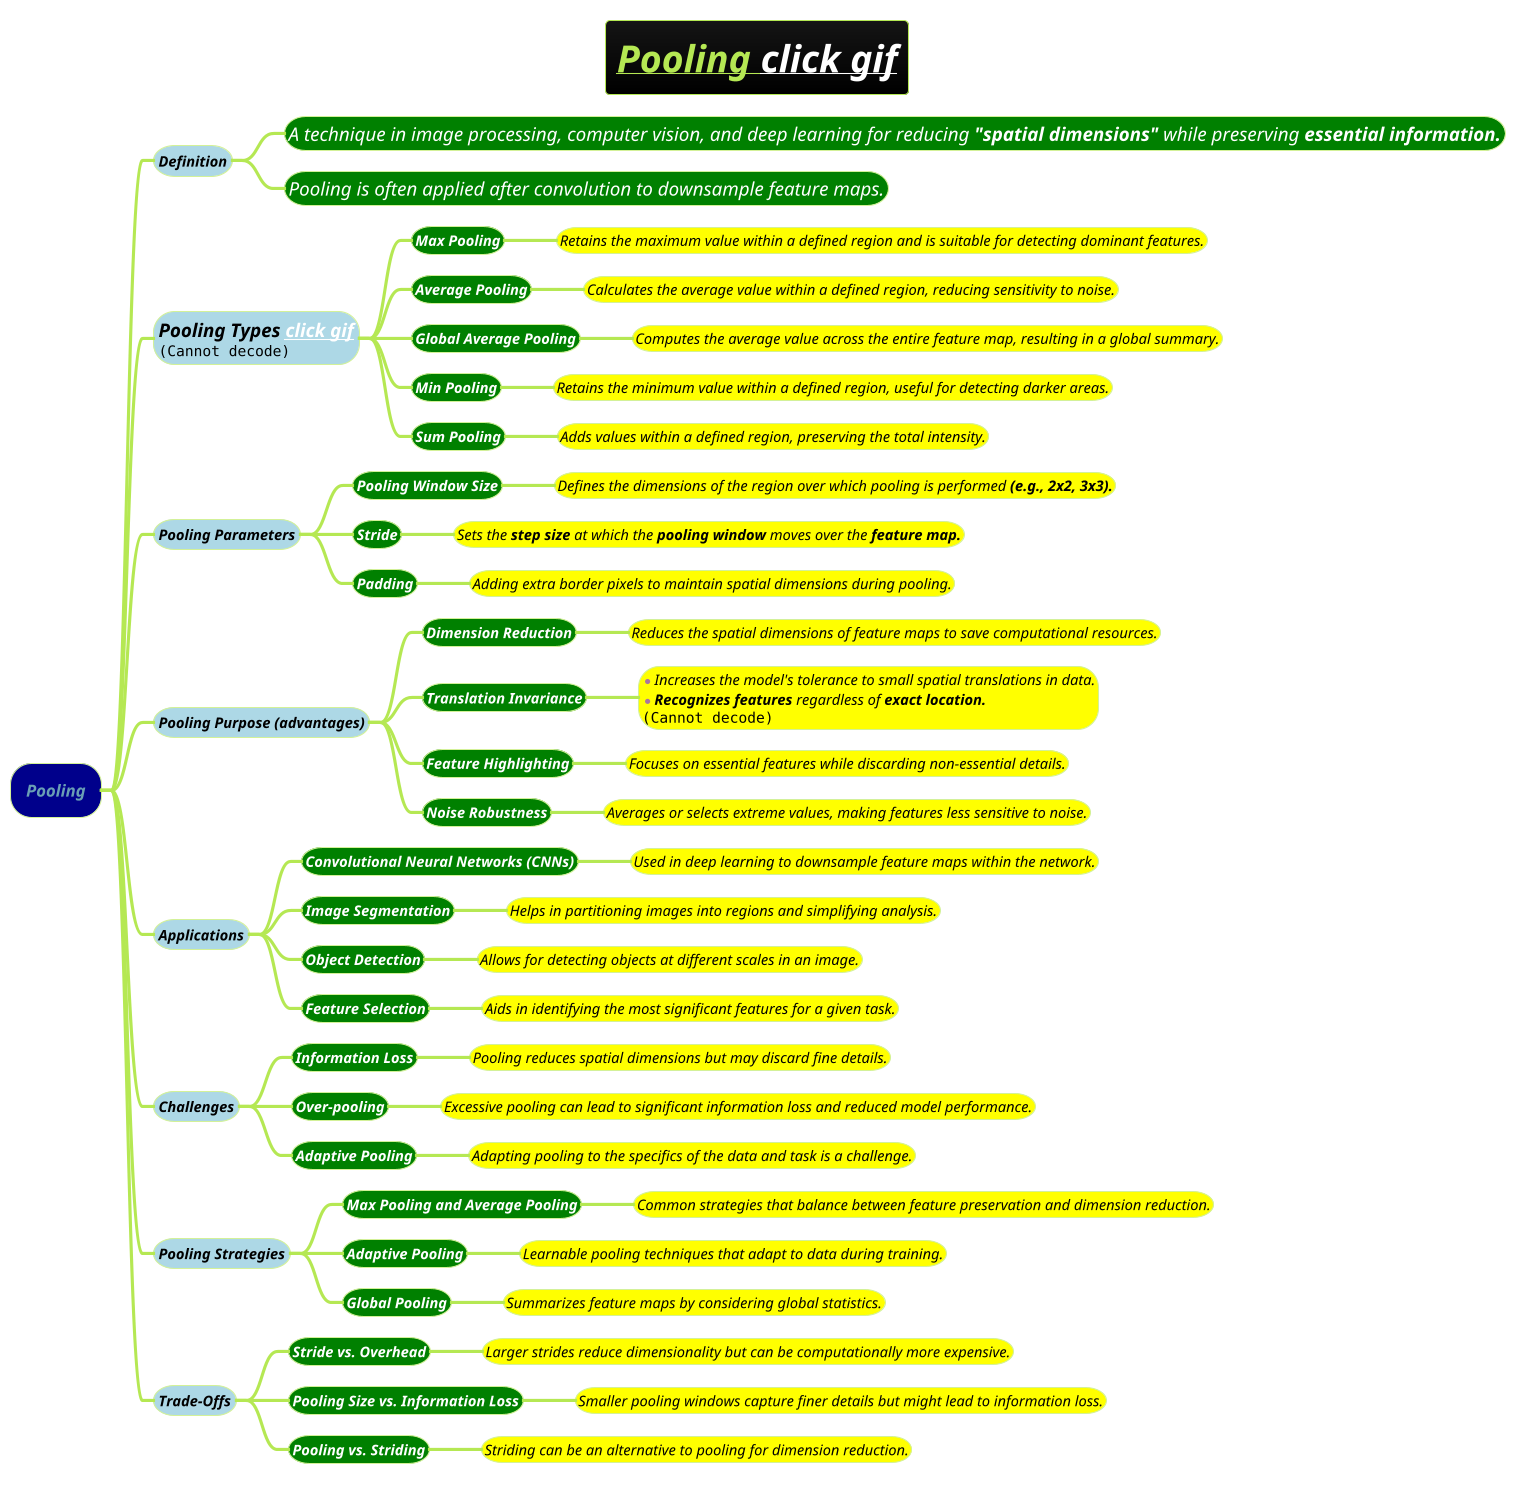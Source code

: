 @startmindmap
title =<i><b><u>Pooling [[../gif/pooling.adoc click gif]]

!theme hacker



*[#darkblue] <i>Pooling
**[#lightblue] <color #black><i><size:14>Definition
***[#green] <color #white><i><size:18>A technique in image processing, computer vision, and deep learning for reducing **"spatial dimensions"** while preserving <b>essential information.
***[#green] <color #white><i><size:18>Pooling is often applied after convolution to downsample feature maps.

**[#lightblue] <color #black><i><size:18>Pooling Types [[../gif/pooling-types.adoc click gif]]\n<img:images/img_19.png{scale=.7}>
***[#green] <b><color #white><i><size:14>Max Pooling
****[#yellow] <color #black><i><size:14>Retains the maximum value within a defined region and is suitable for detecting dominant features.
***[#green] <b><color #white><i><size:14>Average Pooling
****[#yellow] <color #black><i><size:14>Calculates the average value within a defined region, reducing sensitivity to noise.
***[#green] <b><color #white><i><size:14>Global Average Pooling
****[#yellow] <color #black><i><size:14>Computes the average value across the entire feature map, resulting in a global summary.
***[#green] <b><color #white><i><size:14>Min Pooling
****[#yellow] <color #black><i><size:14>Retains the minimum value within a defined region, useful for detecting darker areas.
***[#green] <b><color #white><i><size:14>Sum Pooling
****[#yellow] <color #black><i><size:14>Adds values within a defined region, preserving the total intensity.

**[#lightblue] <color #black><i><size:14>Pooling Parameters
***[#green] <b><color #white><i><size:14>Pooling Window Size
****[#yellow] <color #black><i><size:14>Defines the dimensions of the region over which pooling is performed <b>(e.g., 2x2, 3x3).
***[#green] <b><color #white><i><size:14>Stride
****[#yellow] <color #black><i><size:14>Sets the **step size** at which the **pooling window** moves over the <b>feature map.
***[#green] <b><color #white><i><size:14>Padding
****[#yellow] <color #black><i><size:14>Adding extra border pixels to maintain spatial dimensions during pooling.

**[#lightblue] <color #black><i><size:14>Pooling Purpose (advantages)
***[#green] <b><color #white><i><size:14>Dimension Reduction
****[#yellow] <color #black><i><size:14>Reduces the spatial dimensions of feature maps to save computational resources.
***[#green] <b><color #white><i><size:14>Translation Invariance
****[#yellow] *<color #black><i><size:14>Increases the model's tolerance to small spatial translations in data.\n* <color #black><i><size:14>**Recognizes features** regardless of **exact location.**\n<img:images/img_16.png{scale=.7}>
***[#green] <b><color #white><i><size:14>Feature Highlighting
****[#yellow] <color #black><i><size:14>Focuses on essential features while discarding non-essential details.
***[#green] <b><color #white><i><size:14>Noise Robustness
****[#yellow] <color #black><i><size:14>Averages or selects extreme values, making features less sensitive to noise.

**[#lightblue] <color #black><i><size:14>Applications
***[#green] <b><color #white><i><size:14>Convolutional Neural Networks (CNNs)
****[#yellow] <color #black><i><size:14>Used in deep learning to downsample feature maps within the network.
***[#green] <b><color #white><i><size:14>Image Segmentation
****[#yellow] <color #black><i><size:14>Helps in partitioning images into regions and simplifying analysis.
***[#green] <b><color #white><i><size:14>Object Detection
****[#yellow] <color #black><i><size:14>Allows for detecting objects at different scales in an image.
***[#green] <b><color #white><i><size:14>Feature Selection
****[#yellow] <color #black><i><size:14>Aids in identifying the most significant features for a given task.

**[#lightblue] <color #black><i><size:14>Challenges
***[#green] <b><color #white><i><size:14>Information Loss
****[#yellow] <color #black><i><size:14>Pooling reduces spatial dimensions but may discard fine details.
***[#green] <b><color #white><i><size:14>Over-pooling
****[#yellow] <color #black><i><size:14>Excessive pooling can lead to significant information loss and reduced model performance.
***[#green] <b><color #white><i><size:14>Adaptive Pooling
****[#yellow] <color #black><i><size:14>Adapting pooling to the specifics of the data and task is a challenge.

**[#lightblue] <color #black><i><size:14>Pooling Strategies
***[#green] <b><color #white><i><size:14>Max Pooling and Average Pooling
****[#yellow] <color #black><i><size:14>Common strategies that balance between feature preservation and dimension reduction.
***[#green] <b><color #white><i><size:14>Adaptive Pooling
****[#yellow] <color #black><i><size:14>Learnable pooling techniques that adapt to data during training.
***[#green] <b><color #white><i><size:14>Global Pooling
****[#yellow] <color #black><i><size:14>Summarizes feature maps by considering global statistics.

**[#lightblue] <color #black><i><size:14>Trade-Offs
***[#green] <b><color #white><i><size:14>Stride vs. Overhead
****[#yellow] <color #black><i><size:14>Larger strides reduce dimensionality but can be computationally more expensive.
***[#green] <b><color #white><i><size:14>Pooling Size vs. Information Loss
****[#yellow] <color #black><i><size:14>Smaller pooling windows capture finer details but might lead to information loss.
***[#green] <b><color #white><i><size:14>Pooling vs. Striding
****[#yellow] <color #black><i><size:14>Striding can be an alternative to pooling for dimension reduction.

@endmindmap

